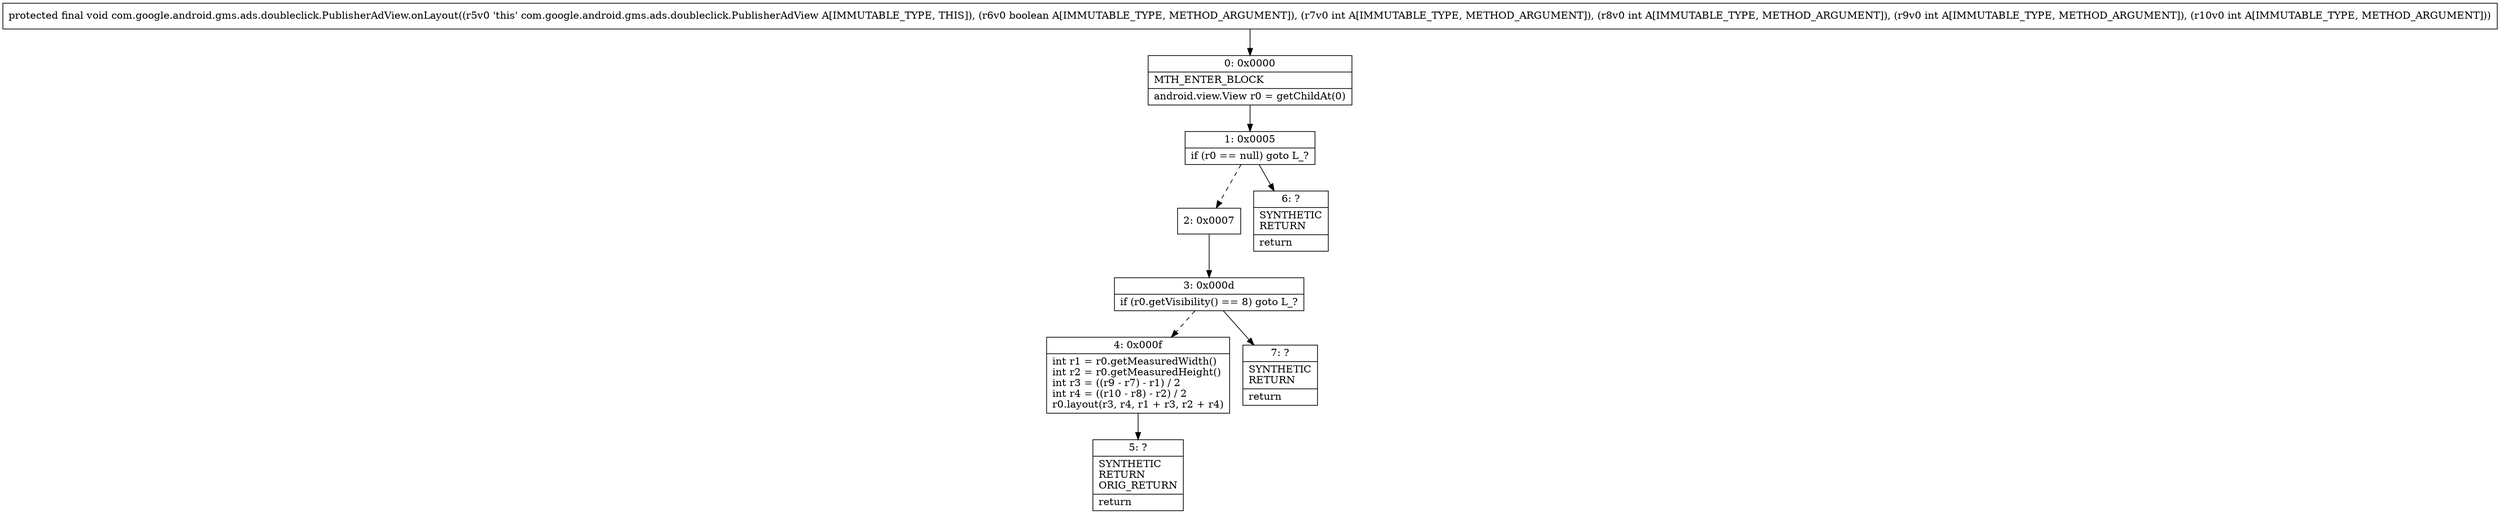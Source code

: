 digraph "CFG forcom.google.android.gms.ads.doubleclick.PublisherAdView.onLayout(ZIIII)V" {
Node_0 [shape=record,label="{0\:\ 0x0000|MTH_ENTER_BLOCK\l|android.view.View r0 = getChildAt(0)\l}"];
Node_1 [shape=record,label="{1\:\ 0x0005|if (r0 == null) goto L_?\l}"];
Node_2 [shape=record,label="{2\:\ 0x0007}"];
Node_3 [shape=record,label="{3\:\ 0x000d|if (r0.getVisibility() == 8) goto L_?\l}"];
Node_4 [shape=record,label="{4\:\ 0x000f|int r1 = r0.getMeasuredWidth()\lint r2 = r0.getMeasuredHeight()\lint r3 = ((r9 \- r7) \- r1) \/ 2\lint r4 = ((r10 \- r8) \- r2) \/ 2\lr0.layout(r3, r4, r1 + r3, r2 + r4)\l}"];
Node_5 [shape=record,label="{5\:\ ?|SYNTHETIC\lRETURN\lORIG_RETURN\l|return\l}"];
Node_6 [shape=record,label="{6\:\ ?|SYNTHETIC\lRETURN\l|return\l}"];
Node_7 [shape=record,label="{7\:\ ?|SYNTHETIC\lRETURN\l|return\l}"];
MethodNode[shape=record,label="{protected final void com.google.android.gms.ads.doubleclick.PublisherAdView.onLayout((r5v0 'this' com.google.android.gms.ads.doubleclick.PublisherAdView A[IMMUTABLE_TYPE, THIS]), (r6v0 boolean A[IMMUTABLE_TYPE, METHOD_ARGUMENT]), (r7v0 int A[IMMUTABLE_TYPE, METHOD_ARGUMENT]), (r8v0 int A[IMMUTABLE_TYPE, METHOD_ARGUMENT]), (r9v0 int A[IMMUTABLE_TYPE, METHOD_ARGUMENT]), (r10v0 int A[IMMUTABLE_TYPE, METHOD_ARGUMENT])) }"];
MethodNode -> Node_0;
Node_0 -> Node_1;
Node_1 -> Node_2[style=dashed];
Node_1 -> Node_6;
Node_2 -> Node_3;
Node_3 -> Node_4[style=dashed];
Node_3 -> Node_7;
Node_4 -> Node_5;
}

